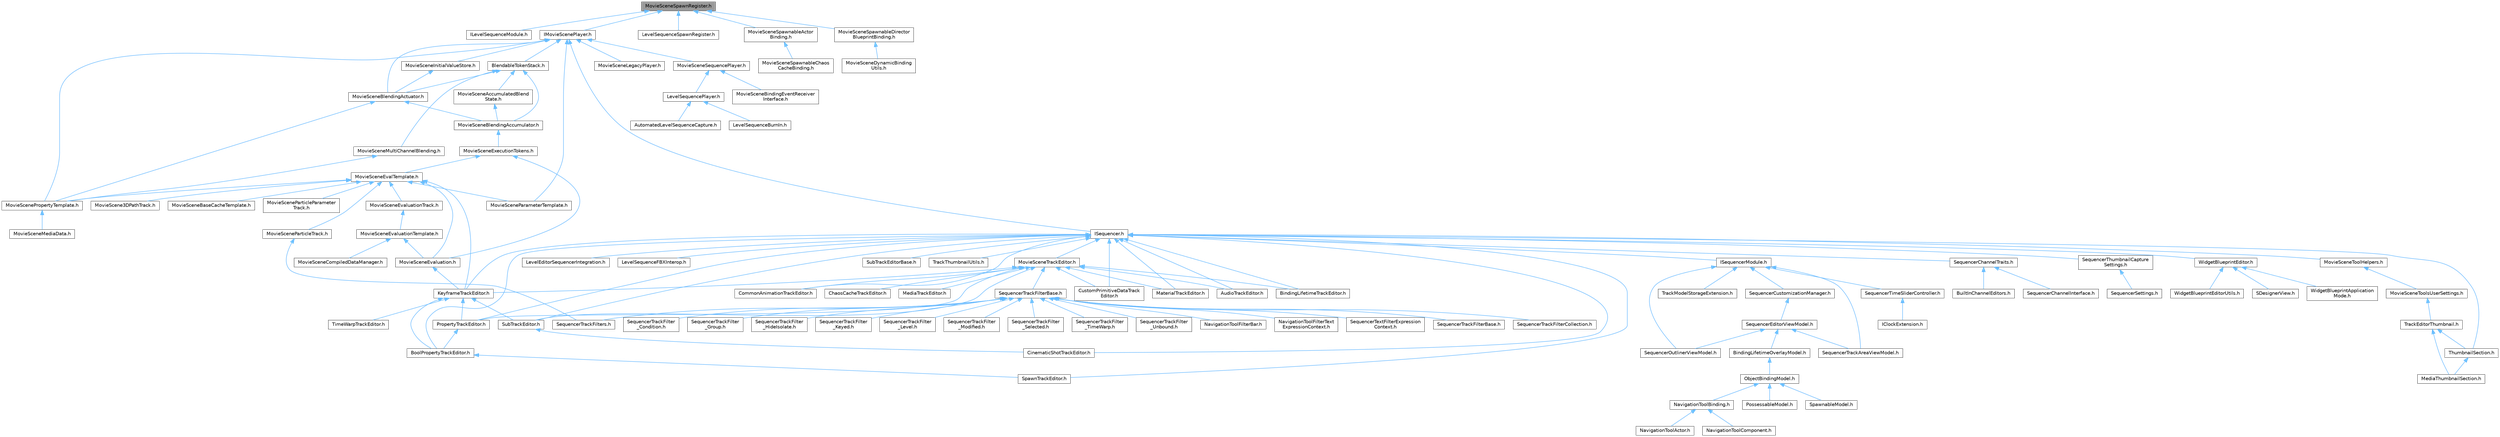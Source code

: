 digraph "MovieSceneSpawnRegister.h"
{
 // INTERACTIVE_SVG=YES
 // LATEX_PDF_SIZE
  bgcolor="transparent";
  edge [fontname=Helvetica,fontsize=10,labelfontname=Helvetica,labelfontsize=10];
  node [fontname=Helvetica,fontsize=10,shape=box,height=0.2,width=0.4];
  Node1 [id="Node000001",label="MovieSceneSpawnRegister.h",height=0.2,width=0.4,color="gray40", fillcolor="grey60", style="filled", fontcolor="black",tooltip=" "];
  Node1 -> Node2 [id="edge1_Node000001_Node000002",dir="back",color="steelblue1",style="solid",tooltip=" "];
  Node2 [id="Node000002",label="ILevelSequenceModule.h",height=0.2,width=0.4,color="grey40", fillcolor="white", style="filled",URL="$dc/d7f/ILevelSequenceModule_8h.html",tooltip=" "];
  Node1 -> Node3 [id="edge2_Node000001_Node000003",dir="back",color="steelblue1",style="solid",tooltip=" "];
  Node3 [id="Node000003",label="IMovieScenePlayer.h",height=0.2,width=0.4,color="grey40", fillcolor="white", style="filled",URL="$d3/d25/IMovieScenePlayer_8h.html",tooltip=" "];
  Node3 -> Node4 [id="edge3_Node000003_Node000004",dir="back",color="steelblue1",style="solid",tooltip=" "];
  Node4 [id="Node000004",label="BlendableTokenStack.h",height=0.2,width=0.4,color="grey40", fillcolor="white", style="filled",URL="$de/d3e/BlendableTokenStack_8h.html",tooltip=" "];
  Node4 -> Node5 [id="edge4_Node000004_Node000005",dir="back",color="steelblue1",style="solid",tooltip=" "];
  Node5 [id="Node000005",label="MovieSceneAccumulatedBlend\lState.h",height=0.2,width=0.4,color="grey40", fillcolor="white", style="filled",URL="$d6/d13/MovieSceneAccumulatedBlendState_8h.html",tooltip=" "];
  Node5 -> Node6 [id="edge5_Node000005_Node000006",dir="back",color="steelblue1",style="solid",tooltip=" "];
  Node6 [id="Node000006",label="MovieSceneBlendingAccumulator.h",height=0.2,width=0.4,color="grey40", fillcolor="white", style="filled",URL="$db/dc1/MovieSceneBlendingAccumulator_8h.html",tooltip=" "];
  Node6 -> Node7 [id="edge6_Node000006_Node000007",dir="back",color="steelblue1",style="solid",tooltip=" "];
  Node7 [id="Node000007",label="MovieSceneExecutionTokens.h",height=0.2,width=0.4,color="grey40", fillcolor="white", style="filled",URL="$d7/dd2/MovieSceneExecutionTokens_8h.html",tooltip=" "];
  Node7 -> Node8 [id="edge7_Node000007_Node000008",dir="back",color="steelblue1",style="solid",tooltip=" "];
  Node8 [id="Node000008",label="MovieSceneEvalTemplate.h",height=0.2,width=0.4,color="grey40", fillcolor="white", style="filled",URL="$d2/d6c/MovieSceneEvalTemplate_8h.html",tooltip=" "];
  Node8 -> Node9 [id="edge8_Node000008_Node000009",dir="back",color="steelblue1",style="solid",tooltip=" "];
  Node9 [id="Node000009",label="KeyframeTrackEditor.h",height=0.2,width=0.4,color="grey40", fillcolor="white", style="filled",URL="$dd/d47/KeyframeTrackEditor_8h.html",tooltip=" "];
  Node9 -> Node10 [id="edge9_Node000009_Node000010",dir="back",color="steelblue1",style="solid",tooltip=" "];
  Node10 [id="Node000010",label="BoolPropertyTrackEditor.h",height=0.2,width=0.4,color="grey40", fillcolor="white", style="filled",URL="$db/d07/BoolPropertyTrackEditor_8h.html",tooltip=" "];
  Node10 -> Node11 [id="edge10_Node000010_Node000011",dir="back",color="steelblue1",style="solid",tooltip=" "];
  Node11 [id="Node000011",label="SpawnTrackEditor.h",height=0.2,width=0.4,color="grey40", fillcolor="white", style="filled",URL="$d5/dac/SpawnTrackEditor_8h.html",tooltip=" "];
  Node9 -> Node12 [id="edge11_Node000009_Node000012",dir="back",color="steelblue1",style="solid",tooltip=" "];
  Node12 [id="Node000012",label="PropertyTrackEditor.h",height=0.2,width=0.4,color="grey40", fillcolor="white", style="filled",URL="$da/d9a/PropertyTrackEditor_8h.html",tooltip=" "];
  Node12 -> Node10 [id="edge12_Node000012_Node000010",dir="back",color="steelblue1",style="solid",tooltip=" "];
  Node9 -> Node13 [id="edge13_Node000009_Node000013",dir="back",color="steelblue1",style="solid",tooltip=" "];
  Node13 [id="Node000013",label="SubTrackEditor.h",height=0.2,width=0.4,color="grey40", fillcolor="white", style="filled",URL="$d8/d5b/SubTrackEditor_8h.html",tooltip=" "];
  Node13 -> Node14 [id="edge14_Node000013_Node000014",dir="back",color="steelblue1",style="solid",tooltip=" "];
  Node14 [id="Node000014",label="CinematicShotTrackEditor.h",height=0.2,width=0.4,color="grey40", fillcolor="white", style="filled",URL="$d3/d0c/CinematicShotTrackEditor_8h.html",tooltip=" "];
  Node9 -> Node15 [id="edge15_Node000009_Node000015",dir="back",color="steelblue1",style="solid",tooltip=" "];
  Node15 [id="Node000015",label="TimeWarpTrackEditor.h",height=0.2,width=0.4,color="grey40", fillcolor="white", style="filled",URL="$dc/d2e/TimeWarpTrackEditor_8h.html",tooltip=" "];
  Node8 -> Node16 [id="edge16_Node000008_Node000016",dir="back",color="steelblue1",style="solid",tooltip=" "];
  Node16 [id="Node000016",label="MovieScene3DPathTrack.h",height=0.2,width=0.4,color="grey40", fillcolor="white", style="filled",URL="$d3/d57/MovieScene3DPathTrack_8h.html",tooltip=" "];
  Node8 -> Node17 [id="edge17_Node000008_Node000017",dir="back",color="steelblue1",style="solid",tooltip=" "];
  Node17 [id="Node000017",label="MovieSceneBaseCacheTemplate.h",height=0.2,width=0.4,color="grey40", fillcolor="white", style="filled",URL="$da/d0b/MovieSceneBaseCacheTemplate_8h.html",tooltip=" "];
  Node8 -> Node18 [id="edge18_Node000008_Node000018",dir="back",color="steelblue1",style="solid",tooltip=" "];
  Node18 [id="Node000018",label="MovieSceneEvaluation.h",height=0.2,width=0.4,color="grey40", fillcolor="white", style="filled",URL="$dc/ded/MovieSceneEvaluation_8h.html",tooltip=" "];
  Node18 -> Node9 [id="edge19_Node000018_Node000009",dir="back",color="steelblue1",style="solid",tooltip=" "];
  Node8 -> Node19 [id="edge20_Node000008_Node000019",dir="back",color="steelblue1",style="solid",tooltip=" "];
  Node19 [id="Node000019",label="MovieSceneEvaluationTrack.h",height=0.2,width=0.4,color="grey40", fillcolor="white", style="filled",URL="$d1/de1/MovieSceneEvaluationTrack_8h.html",tooltip=" "];
  Node19 -> Node20 [id="edge21_Node000019_Node000020",dir="back",color="steelblue1",style="solid",tooltip=" "];
  Node20 [id="Node000020",label="MovieSceneEvaluationTemplate.h",height=0.2,width=0.4,color="grey40", fillcolor="white", style="filled",URL="$d9/d34/MovieSceneEvaluationTemplate_8h.html",tooltip=" "];
  Node20 -> Node21 [id="edge22_Node000020_Node000021",dir="back",color="steelblue1",style="solid",tooltip=" "];
  Node21 [id="Node000021",label="MovieSceneCompiledDataManager.h",height=0.2,width=0.4,color="grey40", fillcolor="white", style="filled",URL="$d7/d59/MovieSceneCompiledDataManager_8h.html",tooltip=" "];
  Node20 -> Node18 [id="edge23_Node000020_Node000018",dir="back",color="steelblue1",style="solid",tooltip=" "];
  Node8 -> Node22 [id="edge24_Node000008_Node000022",dir="back",color="steelblue1",style="solid",tooltip=" "];
  Node22 [id="Node000022",label="MovieSceneParameterTemplate.h",height=0.2,width=0.4,color="grey40", fillcolor="white", style="filled",URL="$d9/df3/MovieSceneParameterTemplate_8h.html",tooltip=" "];
  Node8 -> Node23 [id="edge25_Node000008_Node000023",dir="back",color="steelblue1",style="solid",tooltip=" "];
  Node23 [id="Node000023",label="MovieSceneParticleParameter\lTrack.h",height=0.2,width=0.4,color="grey40", fillcolor="white", style="filled",URL="$d2/d09/MovieSceneParticleParameterTrack_8h.html",tooltip=" "];
  Node8 -> Node24 [id="edge26_Node000008_Node000024",dir="back",color="steelblue1",style="solid",tooltip=" "];
  Node24 [id="Node000024",label="MovieSceneParticleTrack.h",height=0.2,width=0.4,color="grey40", fillcolor="white", style="filled",URL="$dd/dba/MovieSceneParticleTrack_8h.html",tooltip=" "];
  Node24 -> Node25 [id="edge27_Node000024_Node000025",dir="back",color="steelblue1",style="solid",tooltip=" "];
  Node25 [id="Node000025",label="SequencerTrackFilters.h",height=0.2,width=0.4,color="grey40", fillcolor="white", style="filled",URL="$df/d72/SequencerTrackFilters_8h.html",tooltip=" "];
  Node8 -> Node26 [id="edge28_Node000008_Node000026",dir="back",color="steelblue1",style="solid",tooltip=" "];
  Node26 [id="Node000026",label="MovieScenePropertyTemplate.h",height=0.2,width=0.4,color="grey40", fillcolor="white", style="filled",URL="$d9/d24/MovieScenePropertyTemplate_8h.html",tooltip=" "];
  Node26 -> Node27 [id="edge29_Node000026_Node000027",dir="back",color="steelblue1",style="solid",tooltip=" "];
  Node27 [id="Node000027",label="MovieSceneMediaData.h",height=0.2,width=0.4,color="grey40", fillcolor="white", style="filled",URL="$de/db0/MovieSceneMediaData_8h.html",tooltip=" "];
  Node7 -> Node18 [id="edge30_Node000007_Node000018",dir="back",color="steelblue1",style="solid",tooltip=" "];
  Node4 -> Node6 [id="edge31_Node000004_Node000006",dir="back",color="steelblue1",style="solid",tooltip=" "];
  Node4 -> Node28 [id="edge32_Node000004_Node000028",dir="back",color="steelblue1",style="solid",tooltip=" "];
  Node28 [id="Node000028",label="MovieSceneBlendingActuator.h",height=0.2,width=0.4,color="grey40", fillcolor="white", style="filled",URL="$d8/d5a/MovieSceneBlendingActuator_8h.html",tooltip=" "];
  Node28 -> Node6 [id="edge33_Node000028_Node000006",dir="back",color="steelblue1",style="solid",tooltip=" "];
  Node28 -> Node26 [id="edge34_Node000028_Node000026",dir="back",color="steelblue1",style="solid",tooltip=" "];
  Node4 -> Node29 [id="edge35_Node000004_Node000029",dir="back",color="steelblue1",style="solid",tooltip=" "];
  Node29 [id="Node000029",label="MovieSceneMultiChannelBlending.h",height=0.2,width=0.4,color="grey40", fillcolor="white", style="filled",URL="$d7/d5d/MovieSceneMultiChannelBlending_8h.html",tooltip=" "];
  Node29 -> Node26 [id="edge36_Node000029_Node000026",dir="back",color="steelblue1",style="solid",tooltip=" "];
  Node3 -> Node30 [id="edge37_Node000003_Node000030",dir="back",color="steelblue1",style="solid",tooltip=" "];
  Node30 [id="Node000030",label="ISequencer.h",height=0.2,width=0.4,color="grey40", fillcolor="white", style="filled",URL="$d7/d1d/ISequencer_8h.html",tooltip=" "];
  Node30 -> Node31 [id="edge38_Node000030_Node000031",dir="back",color="steelblue1",style="solid",tooltip=" "];
  Node31 [id="Node000031",label="AudioTrackEditor.h",height=0.2,width=0.4,color="grey40", fillcolor="white", style="filled",URL="$dd/d96/AudioTrackEditor_8h.html",tooltip=" "];
  Node30 -> Node32 [id="edge39_Node000030_Node000032",dir="back",color="steelblue1",style="solid",tooltip=" "];
  Node32 [id="Node000032",label="BindingLifetimeTrackEditor.h",height=0.2,width=0.4,color="grey40", fillcolor="white", style="filled",URL="$db/d3c/BindingLifetimeTrackEditor_8h.html",tooltip=" "];
  Node30 -> Node10 [id="edge40_Node000030_Node000010",dir="back",color="steelblue1",style="solid",tooltip=" "];
  Node30 -> Node14 [id="edge41_Node000030_Node000014",dir="back",color="steelblue1",style="solid",tooltip=" "];
  Node30 -> Node33 [id="edge42_Node000030_Node000033",dir="back",color="steelblue1",style="solid",tooltip=" "];
  Node33 [id="Node000033",label="CommonAnimationTrackEditor.h",height=0.2,width=0.4,color="grey40", fillcolor="white", style="filled",URL="$d9/d6e/CommonAnimationTrackEditor_8h.html",tooltip=" "];
  Node30 -> Node34 [id="edge43_Node000030_Node000034",dir="back",color="steelblue1",style="solid",tooltip=" "];
  Node34 [id="Node000034",label="CustomPrimitiveDataTrack\lEditor.h",height=0.2,width=0.4,color="grey40", fillcolor="white", style="filled",URL="$dc/d8f/CustomPrimitiveDataTrackEditor_8h.html",tooltip=" "];
  Node30 -> Node35 [id="edge44_Node000030_Node000035",dir="back",color="steelblue1",style="solid",tooltip=" "];
  Node35 [id="Node000035",label="ISequencerModule.h",height=0.2,width=0.4,color="grey40", fillcolor="white", style="filled",URL="$d7/d3b/ISequencerModule_8h.html",tooltip=" "];
  Node35 -> Node36 [id="edge45_Node000035_Node000036",dir="back",color="steelblue1",style="solid",tooltip=" "];
  Node36 [id="Node000036",label="SequencerCustomizationManager.h",height=0.2,width=0.4,color="grey40", fillcolor="white", style="filled",URL="$dd/dea/SequencerCustomizationManager_8h.html",tooltip=" "];
  Node36 -> Node37 [id="edge46_Node000036_Node000037",dir="back",color="steelblue1",style="solid",tooltip=" "];
  Node37 [id="Node000037",label="SequencerEditorViewModel.h",height=0.2,width=0.4,color="grey40", fillcolor="white", style="filled",URL="$da/d57/SequencerEditorViewModel_8h.html",tooltip=" "];
  Node37 -> Node38 [id="edge47_Node000037_Node000038",dir="back",color="steelblue1",style="solid",tooltip=" "];
  Node38 [id="Node000038",label="BindingLifetimeOverlayModel.h",height=0.2,width=0.4,color="grey40", fillcolor="white", style="filled",URL="$d2/d69/BindingLifetimeOverlayModel_8h.html",tooltip=" "];
  Node38 -> Node39 [id="edge48_Node000038_Node000039",dir="back",color="steelblue1",style="solid",tooltip=" "];
  Node39 [id="Node000039",label="ObjectBindingModel.h",height=0.2,width=0.4,color="grey40", fillcolor="white", style="filled",URL="$de/dbc/ObjectBindingModel_8h.html",tooltip=" "];
  Node39 -> Node40 [id="edge49_Node000039_Node000040",dir="back",color="steelblue1",style="solid",tooltip=" "];
  Node40 [id="Node000040",label="NavigationToolBinding.h",height=0.2,width=0.4,color="grey40", fillcolor="white", style="filled",URL="$d0/db5/NavigationToolBinding_8h.html",tooltip=" "];
  Node40 -> Node41 [id="edge50_Node000040_Node000041",dir="back",color="steelblue1",style="solid",tooltip=" "];
  Node41 [id="Node000041",label="NavigationToolActor.h",height=0.2,width=0.4,color="grey40", fillcolor="white", style="filled",URL="$d6/da8/NavigationToolActor_8h.html",tooltip=" "];
  Node40 -> Node42 [id="edge51_Node000040_Node000042",dir="back",color="steelblue1",style="solid",tooltip=" "];
  Node42 [id="Node000042",label="NavigationToolComponent.h",height=0.2,width=0.4,color="grey40", fillcolor="white", style="filled",URL="$d7/dfc/NavigationToolComponent_8h.html",tooltip=" "];
  Node39 -> Node43 [id="edge52_Node000039_Node000043",dir="back",color="steelblue1",style="solid",tooltip=" "];
  Node43 [id="Node000043",label="PossessableModel.h",height=0.2,width=0.4,color="grey40", fillcolor="white", style="filled",URL="$d5/d01/PossessableModel_8h.html",tooltip=" "];
  Node39 -> Node44 [id="edge53_Node000039_Node000044",dir="back",color="steelblue1",style="solid",tooltip=" "];
  Node44 [id="Node000044",label="SpawnableModel.h",height=0.2,width=0.4,color="grey40", fillcolor="white", style="filled",URL="$d0/dd5/SpawnableModel_8h.html",tooltip=" "];
  Node37 -> Node45 [id="edge54_Node000037_Node000045",dir="back",color="steelblue1",style="solid",tooltip=" "];
  Node45 [id="Node000045",label="SequencerOutlinerViewModel.h",height=0.2,width=0.4,color="grey40", fillcolor="white", style="filled",URL="$da/d12/SequencerOutlinerViewModel_8h.html",tooltip=" "];
  Node37 -> Node46 [id="edge55_Node000037_Node000046",dir="back",color="steelblue1",style="solid",tooltip=" "];
  Node46 [id="Node000046",label="SequencerTrackAreaViewModel.h",height=0.2,width=0.4,color="grey40", fillcolor="white", style="filled",URL="$d9/dd2/SequencerTrackAreaViewModel_8h.html",tooltip=" "];
  Node35 -> Node45 [id="edge56_Node000035_Node000045",dir="back",color="steelblue1",style="solid",tooltip=" "];
  Node35 -> Node47 [id="edge57_Node000035_Node000047",dir="back",color="steelblue1",style="solid",tooltip=" "];
  Node47 [id="Node000047",label="SequencerTimeSliderController.h",height=0.2,width=0.4,color="grey40", fillcolor="white", style="filled",URL="$d3/d54/SequencerTimeSliderController_8h.html",tooltip=" "];
  Node47 -> Node48 [id="edge58_Node000047_Node000048",dir="back",color="steelblue1",style="solid",tooltip=" "];
  Node48 [id="Node000048",label="IClockExtension.h",height=0.2,width=0.4,color="grey40", fillcolor="white", style="filled",URL="$d1/d52/IClockExtension_8h.html",tooltip=" "];
  Node35 -> Node46 [id="edge59_Node000035_Node000046",dir="back",color="steelblue1",style="solid",tooltip=" "];
  Node35 -> Node49 [id="edge60_Node000035_Node000049",dir="back",color="steelblue1",style="solid",tooltip=" "];
  Node49 [id="Node000049",label="TrackModelStorageExtension.h",height=0.2,width=0.4,color="grey40", fillcolor="white", style="filled",URL="$d8/d98/TrackModelStorageExtension_8h.html",tooltip=" "];
  Node30 -> Node9 [id="edge61_Node000030_Node000009",dir="back",color="steelblue1",style="solid",tooltip=" "];
  Node30 -> Node50 [id="edge62_Node000030_Node000050",dir="back",color="steelblue1",style="solid",tooltip=" "];
  Node50 [id="Node000050",label="LevelEditorSequencerIntegration.h",height=0.2,width=0.4,color="grey40", fillcolor="white", style="filled",URL="$d5/d15/LevelEditorSequencerIntegration_8h.html",tooltip=" "];
  Node30 -> Node51 [id="edge63_Node000030_Node000051",dir="back",color="steelblue1",style="solid",tooltip=" "];
  Node51 [id="Node000051",label="LevelSequenceFBXInterop.h",height=0.2,width=0.4,color="grey40", fillcolor="white", style="filled",URL="$d7/d4f/LevelSequenceFBXInterop_8h.html",tooltip=" "];
  Node30 -> Node52 [id="edge64_Node000030_Node000052",dir="back",color="steelblue1",style="solid",tooltip=" "];
  Node52 [id="Node000052",label="MaterialTrackEditor.h",height=0.2,width=0.4,color="grey40", fillcolor="white", style="filled",URL="$d1/d9f/MaterialTrackEditor_8h.html",tooltip=" "];
  Node30 -> Node53 [id="edge65_Node000030_Node000053",dir="back",color="steelblue1",style="solid",tooltip=" "];
  Node53 [id="Node000053",label="MovieSceneToolHelpers.h",height=0.2,width=0.4,color="grey40", fillcolor="white", style="filled",URL="$d4/d0e/MovieSceneToolHelpers_8h.html",tooltip=" "];
  Node53 -> Node54 [id="edge66_Node000053_Node000054",dir="back",color="steelblue1",style="solid",tooltip=" "];
  Node54 [id="Node000054",label="MovieSceneToolsUserSettings.h",height=0.2,width=0.4,color="grey40", fillcolor="white", style="filled",URL="$d5/dab/MovieSceneToolsUserSettings_8h.html",tooltip=" "];
  Node54 -> Node55 [id="edge67_Node000054_Node000055",dir="back",color="steelblue1",style="solid",tooltip=" "];
  Node55 [id="Node000055",label="TrackEditorThumbnail.h",height=0.2,width=0.4,color="grey40", fillcolor="white", style="filled",URL="$d6/d44/TrackEditorThumbnail_8h.html",tooltip=" "];
  Node55 -> Node56 [id="edge68_Node000055_Node000056",dir="back",color="steelblue1",style="solid",tooltip=" "];
  Node56 [id="Node000056",label="MediaThumbnailSection.h",height=0.2,width=0.4,color="grey40", fillcolor="white", style="filled",URL="$d8/dfe/MediaThumbnailSection_8h.html",tooltip=" "];
  Node55 -> Node57 [id="edge69_Node000055_Node000057",dir="back",color="steelblue1",style="solid",tooltip=" "];
  Node57 [id="Node000057",label="ThumbnailSection.h",height=0.2,width=0.4,color="grey40", fillcolor="white", style="filled",URL="$de/daf/ThumbnailSection_8h.html",tooltip=" "];
  Node57 -> Node56 [id="edge70_Node000057_Node000056",dir="back",color="steelblue1",style="solid",tooltip=" "];
  Node30 -> Node58 [id="edge71_Node000030_Node000058",dir="back",color="steelblue1",style="solid",tooltip=" "];
  Node58 [id="Node000058",label="MovieSceneTrackEditor.h",height=0.2,width=0.4,color="grey40", fillcolor="white", style="filled",URL="$db/d6c/MovieSceneTrackEditor_8h.html",tooltip=" "];
  Node58 -> Node31 [id="edge72_Node000058_Node000031",dir="back",color="steelblue1",style="solid",tooltip=" "];
  Node58 -> Node32 [id="edge73_Node000058_Node000032",dir="back",color="steelblue1",style="solid",tooltip=" "];
  Node58 -> Node59 [id="edge74_Node000058_Node000059",dir="back",color="steelblue1",style="solid",tooltip=" "];
  Node59 [id="Node000059",label="ChaosCacheTrackEditor.h",height=0.2,width=0.4,color="grey40", fillcolor="white", style="filled",URL="$db/d36/ChaosCacheTrackEditor_8h.html",tooltip=" "];
  Node58 -> Node33 [id="edge75_Node000058_Node000033",dir="back",color="steelblue1",style="solid",tooltip=" "];
  Node58 -> Node34 [id="edge76_Node000058_Node000034",dir="back",color="steelblue1",style="solid",tooltip=" "];
  Node58 -> Node9 [id="edge77_Node000058_Node000009",dir="back",color="steelblue1",style="solid",tooltip=" "];
  Node58 -> Node52 [id="edge78_Node000058_Node000052",dir="back",color="steelblue1",style="solid",tooltip=" "];
  Node58 -> Node60 [id="edge79_Node000058_Node000060",dir="back",color="steelblue1",style="solid",tooltip=" "];
  Node60 [id="Node000060",label="MediaTrackEditor.h",height=0.2,width=0.4,color="grey40", fillcolor="white", style="filled",URL="$d0/d41/MediaTrackEditor_8h.html",tooltip=" "];
  Node58 -> Node12 [id="edge80_Node000058_Node000012",dir="back",color="steelblue1",style="solid",tooltip=" "];
  Node58 -> Node61 [id="edge81_Node000058_Node000061",dir="back",color="steelblue1",style="solid",tooltip=" "];
  Node61 [id="Node000061",label="SequencerTrackFilterBase.h",height=0.2,width=0.4,color="grey40", fillcolor="white", style="filled",URL="$d8/def/Filters_2SequencerTrackFilterBase_8h.html",tooltip=" "];
  Node61 -> Node62 [id="edge82_Node000061_Node000062",dir="back",color="steelblue1",style="solid",tooltip=" "];
  Node62 [id="Node000062",label="NavigationToolFilterBar.h",height=0.2,width=0.4,color="grey40", fillcolor="white", style="filled",URL="$df/d14/NavigationToolFilterBar_8h.html",tooltip=" "];
  Node61 -> Node63 [id="edge83_Node000061_Node000063",dir="back",color="steelblue1",style="solid",tooltip=" "];
  Node63 [id="Node000063",label="NavigationToolFilterText\lExpressionContext.h",height=0.2,width=0.4,color="grey40", fillcolor="white", style="filled",URL="$d8/dd2/NavigationToolFilterTextExpressionContext_8h.html",tooltip=" "];
  Node61 -> Node64 [id="edge84_Node000061_Node000064",dir="back",color="steelblue1",style="solid",tooltip=" "];
  Node64 [id="Node000064",label="SequencerTextFilterExpression\lContext.h",height=0.2,width=0.4,color="grey40", fillcolor="white", style="filled",URL="$d0/d9f/SequencerTextFilterExpressionContext_8h.html",tooltip=" "];
  Node61 -> Node65 [id="edge85_Node000061_Node000065",dir="back",color="steelblue1",style="solid",tooltip=" "];
  Node65 [id="Node000065",label="SequencerTrackFilterBase.h",height=0.2,width=0.4,color="grey40", fillcolor="white", style="filled",URL="$d8/d4d/SequencerTrackFilterBase_8h.html",tooltip=" "];
  Node61 -> Node66 [id="edge86_Node000061_Node000066",dir="back",color="steelblue1",style="solid",tooltip=" "];
  Node66 [id="Node000066",label="SequencerTrackFilterCollection.h",height=0.2,width=0.4,color="grey40", fillcolor="white", style="filled",URL="$d8/de2/SequencerTrackFilterCollection_8h.html",tooltip=" "];
  Node61 -> Node67 [id="edge87_Node000061_Node000067",dir="back",color="steelblue1",style="solid",tooltip=" "];
  Node67 [id="Node000067",label="SequencerTrackFilter\l_Condition.h",height=0.2,width=0.4,color="grey40", fillcolor="white", style="filled",URL="$df/d17/SequencerTrackFilter__Condition_8h.html",tooltip=" "];
  Node61 -> Node68 [id="edge88_Node000061_Node000068",dir="back",color="steelblue1",style="solid",tooltip=" "];
  Node68 [id="Node000068",label="SequencerTrackFilter\l_Group.h",height=0.2,width=0.4,color="grey40", fillcolor="white", style="filled",URL="$da/dea/SequencerTrackFilter__Group_8h.html",tooltip=" "];
  Node61 -> Node69 [id="edge89_Node000061_Node000069",dir="back",color="steelblue1",style="solid",tooltip=" "];
  Node69 [id="Node000069",label="SequencerTrackFilter\l_HideIsolate.h",height=0.2,width=0.4,color="grey40", fillcolor="white", style="filled",URL="$d3/d55/SequencerTrackFilter__HideIsolate_8h.html",tooltip=" "];
  Node61 -> Node70 [id="edge90_Node000061_Node000070",dir="back",color="steelblue1",style="solid",tooltip=" "];
  Node70 [id="Node000070",label="SequencerTrackFilter\l_Keyed.h",height=0.2,width=0.4,color="grey40", fillcolor="white", style="filled",URL="$d4/d2d/SequencerTrackFilter__Keyed_8h.html",tooltip=" "];
  Node61 -> Node71 [id="edge91_Node000061_Node000071",dir="back",color="steelblue1",style="solid",tooltip=" "];
  Node71 [id="Node000071",label="SequencerTrackFilter\l_Level.h",height=0.2,width=0.4,color="grey40", fillcolor="white", style="filled",URL="$d2/d6c/SequencerTrackFilter__Level_8h.html",tooltip=" "];
  Node61 -> Node72 [id="edge92_Node000061_Node000072",dir="back",color="steelblue1",style="solid",tooltip=" "];
  Node72 [id="Node000072",label="SequencerTrackFilter\l_Modified.h",height=0.2,width=0.4,color="grey40", fillcolor="white", style="filled",URL="$d0/dd9/SequencerTrackFilter__Modified_8h.html",tooltip=" "];
  Node61 -> Node73 [id="edge93_Node000061_Node000073",dir="back",color="steelblue1",style="solid",tooltip=" "];
  Node73 [id="Node000073",label="SequencerTrackFilter\l_Selected.h",height=0.2,width=0.4,color="grey40", fillcolor="white", style="filled",URL="$dc/d54/SequencerTrackFilter__Selected_8h.html",tooltip=" "];
  Node61 -> Node74 [id="edge94_Node000061_Node000074",dir="back",color="steelblue1",style="solid",tooltip=" "];
  Node74 [id="Node000074",label="SequencerTrackFilter\l_TimeWarp.h",height=0.2,width=0.4,color="grey40", fillcolor="white", style="filled",URL="$d6/dd0/SequencerTrackFilter__TimeWarp_8h.html",tooltip=" "];
  Node61 -> Node75 [id="edge95_Node000061_Node000075",dir="back",color="steelblue1",style="solid",tooltip=" "];
  Node75 [id="Node000075",label="SequencerTrackFilter\l_Unbound.h",height=0.2,width=0.4,color="grey40", fillcolor="white", style="filled",URL="$d0/dd1/SequencerTrackFilter__Unbound_8h.html",tooltip=" "];
  Node61 -> Node25 [id="edge96_Node000061_Node000025",dir="back",color="steelblue1",style="solid",tooltip=" "];
  Node58 -> Node13 [id="edge97_Node000058_Node000013",dir="back",color="steelblue1",style="solid",tooltip=" "];
  Node30 -> Node12 [id="edge98_Node000030_Node000012",dir="back",color="steelblue1",style="solid",tooltip=" "];
  Node30 -> Node76 [id="edge99_Node000030_Node000076",dir="back",color="steelblue1",style="solid",tooltip=" "];
  Node76 [id="Node000076",label="SequencerChannelTraits.h",height=0.2,width=0.4,color="grey40", fillcolor="white", style="filled",URL="$d6/db9/SequencerChannelTraits_8h.html",tooltip=" "];
  Node76 -> Node77 [id="edge100_Node000076_Node000077",dir="back",color="steelblue1",style="solid",tooltip=" "];
  Node77 [id="Node000077",label="BuiltInChannelEditors.h",height=0.2,width=0.4,color="grey40", fillcolor="white", style="filled",URL="$df/daf/BuiltInChannelEditors_8h.html",tooltip=" "];
  Node76 -> Node78 [id="edge101_Node000076_Node000078",dir="back",color="steelblue1",style="solid",tooltip=" "];
  Node78 [id="Node000078",label="SequencerChannelInterface.h",height=0.2,width=0.4,color="grey40", fillcolor="white", style="filled",URL="$da/d51/SequencerChannelInterface_8h.html",tooltip=" "];
  Node30 -> Node79 [id="edge102_Node000030_Node000079",dir="back",color="steelblue1",style="solid",tooltip=" "];
  Node79 [id="Node000079",label="SequencerThumbnailCapture\lSettings.h",height=0.2,width=0.4,color="grey40", fillcolor="white", style="filled",URL="$de/d05/SequencerThumbnailCaptureSettings_8h.html",tooltip=" "];
  Node79 -> Node80 [id="edge103_Node000079_Node000080",dir="back",color="steelblue1",style="solid",tooltip=" "];
  Node80 [id="Node000080",label="SequencerSettings.h",height=0.2,width=0.4,color="grey40", fillcolor="white", style="filled",URL="$d1/d46/SequencerSettings_8h.html",tooltip=" "];
  Node30 -> Node11 [id="edge104_Node000030_Node000011",dir="back",color="steelblue1",style="solid",tooltip=" "];
  Node30 -> Node13 [id="edge105_Node000030_Node000013",dir="back",color="steelblue1",style="solid",tooltip=" "];
  Node30 -> Node81 [id="edge106_Node000030_Node000081",dir="back",color="steelblue1",style="solid",tooltip=" "];
  Node81 [id="Node000081",label="SubTrackEditorBase.h",height=0.2,width=0.4,color="grey40", fillcolor="white", style="filled",URL="$db/d33/SubTrackEditorBase_8h.html",tooltip=" "];
  Node30 -> Node57 [id="edge107_Node000030_Node000057",dir="back",color="steelblue1",style="solid",tooltip=" "];
  Node30 -> Node82 [id="edge108_Node000030_Node000082",dir="back",color="steelblue1",style="solid",tooltip=" "];
  Node82 [id="Node000082",label="TrackThumbnailUtils.h",height=0.2,width=0.4,color="grey40", fillcolor="white", style="filled",URL="$dc/df4/TrackThumbnailUtils_8h.html",tooltip=" "];
  Node30 -> Node83 [id="edge109_Node000030_Node000083",dir="back",color="steelblue1",style="solid",tooltip=" "];
  Node83 [id="Node000083",label="WidgetBlueprintEditor.h",height=0.2,width=0.4,color="grey40", fillcolor="white", style="filled",URL="$d6/d04/WidgetBlueprintEditor_8h.html",tooltip=" "];
  Node83 -> Node84 [id="edge110_Node000083_Node000084",dir="back",color="steelblue1",style="solid",tooltip=" "];
  Node84 [id="Node000084",label="SDesignerView.h",height=0.2,width=0.4,color="grey40", fillcolor="white", style="filled",URL="$d2/d14/SDesignerView_8h.html",tooltip=" "];
  Node83 -> Node85 [id="edge111_Node000083_Node000085",dir="back",color="steelblue1",style="solid",tooltip=" "];
  Node85 [id="Node000085",label="WidgetBlueprintApplication\lMode.h",height=0.2,width=0.4,color="grey40", fillcolor="white", style="filled",URL="$d3/d40/WidgetBlueprintApplicationMode_8h.html",tooltip=" "];
  Node83 -> Node86 [id="edge112_Node000083_Node000086",dir="back",color="steelblue1",style="solid",tooltip=" "];
  Node86 [id="Node000086",label="WidgetBlueprintEditorUtils.h",height=0.2,width=0.4,color="grey40", fillcolor="white", style="filled",URL="$d9/df7/WidgetBlueprintEditorUtils_8h.html",tooltip=" "];
  Node3 -> Node28 [id="edge113_Node000003_Node000028",dir="back",color="steelblue1",style="solid",tooltip=" "];
  Node3 -> Node87 [id="edge114_Node000003_Node000087",dir="back",color="steelblue1",style="solid",tooltip=" "];
  Node87 [id="Node000087",label="MovieSceneInitialValueStore.h",height=0.2,width=0.4,color="grey40", fillcolor="white", style="filled",URL="$db/dc0/MovieSceneInitialValueStore_8h.html",tooltip=" "];
  Node87 -> Node28 [id="edge115_Node000087_Node000028",dir="back",color="steelblue1",style="solid",tooltip=" "];
  Node3 -> Node88 [id="edge116_Node000003_Node000088",dir="back",color="steelblue1",style="solid",tooltip=" "];
  Node88 [id="Node000088",label="MovieSceneLegacyPlayer.h",height=0.2,width=0.4,color="grey40", fillcolor="white", style="filled",URL="$d7/dfb/MovieSceneLegacyPlayer_8h.html",tooltip=" "];
  Node3 -> Node22 [id="edge117_Node000003_Node000022",dir="back",color="steelblue1",style="solid",tooltip=" "];
  Node3 -> Node26 [id="edge118_Node000003_Node000026",dir="back",color="steelblue1",style="solid",tooltip=" "];
  Node3 -> Node89 [id="edge119_Node000003_Node000089",dir="back",color="steelblue1",style="solid",tooltip=" "];
  Node89 [id="Node000089",label="MovieSceneSequencePlayer.h",height=0.2,width=0.4,color="grey40", fillcolor="white", style="filled",URL="$d3/d08/MovieSceneSequencePlayer_8h.html",tooltip=" "];
  Node89 -> Node90 [id="edge120_Node000089_Node000090",dir="back",color="steelblue1",style="solid",tooltip=" "];
  Node90 [id="Node000090",label="LevelSequencePlayer.h",height=0.2,width=0.4,color="grey40", fillcolor="white", style="filled",URL="$d0/d5e/LevelSequencePlayer_8h.html",tooltip=" "];
  Node90 -> Node91 [id="edge121_Node000090_Node000091",dir="back",color="steelblue1",style="solid",tooltip=" "];
  Node91 [id="Node000091",label="AutomatedLevelSequenceCapture.h",height=0.2,width=0.4,color="grey40", fillcolor="white", style="filled",URL="$d4/d3e/AutomatedLevelSequenceCapture_8h.html",tooltip=" "];
  Node90 -> Node92 [id="edge122_Node000090_Node000092",dir="back",color="steelblue1",style="solid",tooltip=" "];
  Node92 [id="Node000092",label="LevelSequenceBurnIn.h",height=0.2,width=0.4,color="grey40", fillcolor="white", style="filled",URL="$d2/d6b/LevelSequenceBurnIn_8h.html",tooltip=" "];
  Node89 -> Node93 [id="edge123_Node000089_Node000093",dir="back",color="steelblue1",style="solid",tooltip=" "];
  Node93 [id="Node000093",label="MovieSceneBindingEventReceiver\lInterface.h",height=0.2,width=0.4,color="grey40", fillcolor="white", style="filled",URL="$df/d39/MovieSceneBindingEventReceiverInterface_8h.html",tooltip=" "];
  Node1 -> Node94 [id="edge124_Node000001_Node000094",dir="back",color="steelblue1",style="solid",tooltip=" "];
  Node94 [id="Node000094",label="LevelSequenceSpawnRegister.h",height=0.2,width=0.4,color="grey40", fillcolor="white", style="filled",URL="$de/d94/LevelSequenceSpawnRegister_8h.html",tooltip=" "];
  Node1 -> Node95 [id="edge125_Node000001_Node000095",dir="back",color="steelblue1",style="solid",tooltip=" "];
  Node95 [id="Node000095",label="MovieSceneSpawnableActor\lBinding.h",height=0.2,width=0.4,color="grey40", fillcolor="white", style="filled",URL="$db/d74/MovieSceneSpawnableActorBinding_8h.html",tooltip=" "];
  Node95 -> Node96 [id="edge126_Node000095_Node000096",dir="back",color="steelblue1",style="solid",tooltip=" "];
  Node96 [id="Node000096",label="MovieSceneSpawnableChaos\lCacheBinding.h",height=0.2,width=0.4,color="grey40", fillcolor="white", style="filled",URL="$df/dd2/MovieSceneSpawnableChaosCacheBinding_8h.html",tooltip=" "];
  Node1 -> Node97 [id="edge127_Node000001_Node000097",dir="back",color="steelblue1",style="solid",tooltip=" "];
  Node97 [id="Node000097",label="MovieSceneSpawnableDirector\lBlueprintBinding.h",height=0.2,width=0.4,color="grey40", fillcolor="white", style="filled",URL="$db/d4a/MovieSceneSpawnableDirectorBlueprintBinding_8h.html",tooltip=" "];
  Node97 -> Node98 [id="edge128_Node000097_Node000098",dir="back",color="steelblue1",style="solid",tooltip=" "];
  Node98 [id="Node000098",label="MovieSceneDynamicBinding\lUtils.h",height=0.2,width=0.4,color="grey40", fillcolor="white", style="filled",URL="$df/dce/MovieSceneDynamicBindingUtils_8h.html",tooltip=" "];
}
